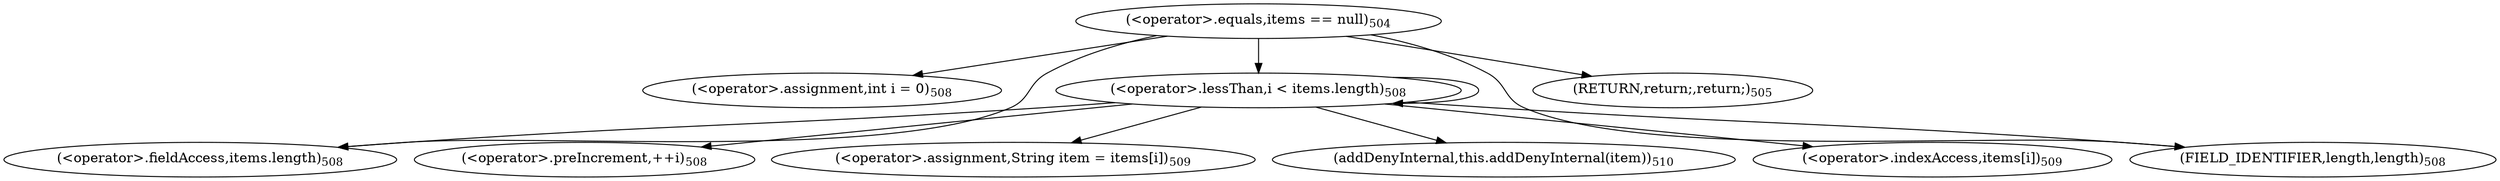 digraph "addItemsToDeny0" {  
"1286" [label = <(&lt;operator&gt;.equals,items == null)<SUB>504</SUB>> ]
"1293" [label = <(&lt;operator&gt;.assignment,int i = 0)<SUB>508</SUB>> ]
"1296" [label = <(&lt;operator&gt;.lessThan,i &lt; items.length)<SUB>508</SUB>> ]
"1301" [label = <(&lt;operator&gt;.preIncrement,++i)<SUB>508</SUB>> ]
"1290" [label = <(RETURN,return;,return;)<SUB>505</SUB>> ]
"1298" [label = <(&lt;operator&gt;.fieldAccess,items.length)<SUB>508</SUB>> ]
"1305" [label = <(&lt;operator&gt;.assignment,String item = items[i])<SUB>509</SUB>> ]
"1310" [label = <(addDenyInternal,this.addDenyInternal(item))<SUB>510</SUB>> ]
"1300" [label = <(FIELD_IDENTIFIER,length,length)<SUB>508</SUB>> ]
"1307" [label = <(&lt;operator&gt;.indexAccess,items[i])<SUB>509</SUB>> ]
  "1286" -> "1300" 
  "1286" -> "1296" 
  "1286" -> "1298" 
  "1286" -> "1290" 
  "1286" -> "1293" 
  "1296" -> "1300" 
  "1296" -> "1296" 
  "1296" -> "1310" 
  "1296" -> "1301" 
  "1296" -> "1298" 
  "1296" -> "1307" 
  "1296" -> "1305" 
}
